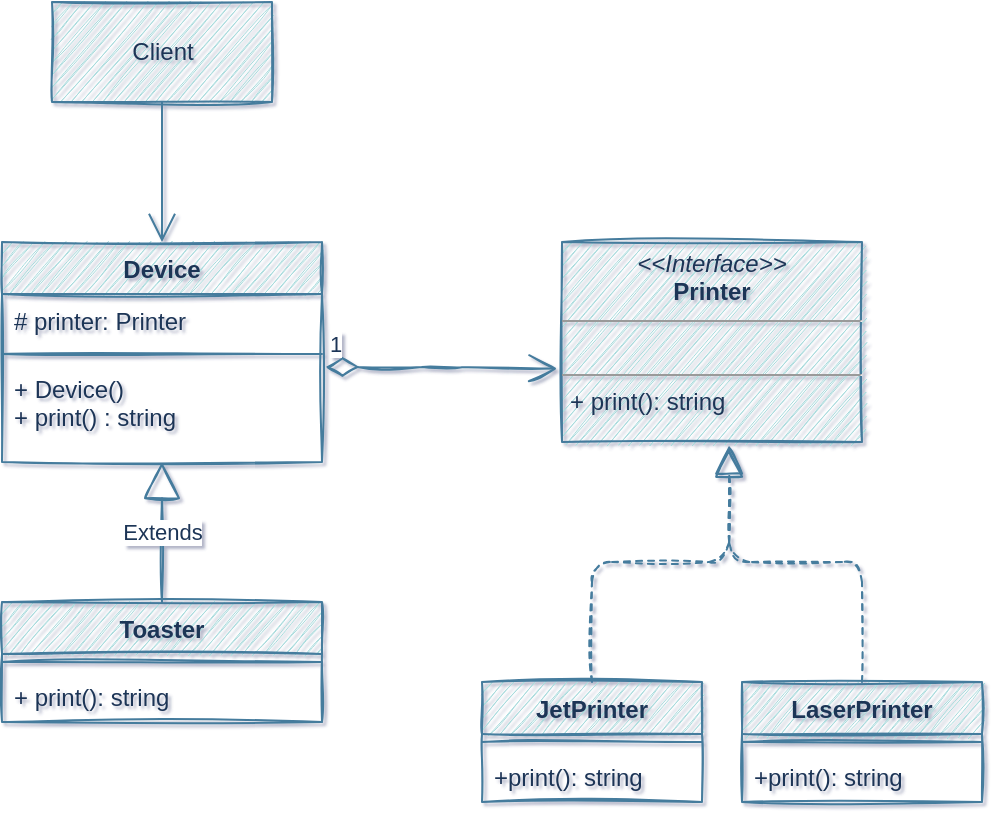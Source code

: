 <mxfile>
    <diagram id="Sa5WgoowU1iVQeGqPtDV" name="Page-1">
        <mxGraphModel dx="1345" dy="619" grid="1" gridSize="10" guides="1" tooltips="1" connect="1" arrows="1" fold="1" page="1" pageScale="1" pageWidth="827" pageHeight="1169" background="#FFFFFF" math="0" shadow="1">
            <root>
                <mxCell id="0"/>
                <mxCell id="1" parent="0"/>
                <mxCell id="2" value="&lt;p style=&quot;margin: 0px ; margin-top: 4px ; text-align: center&quot;&gt;&lt;i&gt;&amp;lt;&amp;lt;Interface&amp;gt;&amp;gt;&lt;/i&gt;&lt;br&gt;&lt;b&gt;Printer&lt;/b&gt;&lt;/p&gt;&lt;hr size=&quot;1&quot;&gt;&lt;p style=&quot;margin: 0px ; margin-left: 4px&quot;&gt;&lt;br&gt;&lt;/p&gt;&lt;hr size=&quot;1&quot;&gt;&lt;p style=&quot;margin: 0px ; margin-left: 4px&quot;&gt;+ print(): string&lt;br&gt;&lt;br&gt;&lt;/p&gt;" style="verticalAlign=top;align=left;overflow=fill;fontSize=12;fontFamily=Helvetica;html=1;fillColor=#A8DADC;strokeColor=#457B9D;fontColor=#1D3557;sketch=1;" vertex="1" parent="1">
                    <mxGeometry x="480" y="220" width="150" height="100" as="geometry"/>
                </mxCell>
                <mxCell id="3" value="Device" style="swimlane;fontStyle=1;align=center;verticalAlign=top;childLayout=stackLayout;horizontal=1;startSize=26;horizontalStack=0;resizeParent=1;resizeParentMax=0;resizeLast=0;collapsible=1;marginBottom=0;fillColor=#A8DADC;strokeColor=#457B9D;fontColor=#1D3557;sketch=1;" vertex="1" parent="1">
                    <mxGeometry x="200" y="220" width="160" height="110" as="geometry"/>
                </mxCell>
                <mxCell id="4" value="# printer: Printer" style="text;strokeColor=none;fillColor=none;align=left;verticalAlign=top;spacingLeft=4;spacingRight=4;overflow=hidden;rotatable=0;points=[[0,0.5],[1,0.5]];portConstraint=eastwest;fontColor=#1D3557;sketch=1;" vertex="1" parent="3">
                    <mxGeometry y="26" width="160" height="26" as="geometry"/>
                </mxCell>
                <mxCell id="5" value="" style="line;strokeWidth=1;fillColor=none;align=left;verticalAlign=middle;spacingTop=-1;spacingLeft=3;spacingRight=3;rotatable=0;labelPosition=right;points=[];portConstraint=eastwest;strokeColor=#457B9D;fontColor=#1D3557;labelBackgroundColor=#F1FAEE;sketch=1;" vertex="1" parent="3">
                    <mxGeometry y="52" width="160" height="8" as="geometry"/>
                </mxCell>
                <mxCell id="6" value="+ Device()&#10;+ print() : string" style="text;strokeColor=none;fillColor=none;align=left;verticalAlign=top;spacingLeft=4;spacingRight=4;overflow=hidden;rotatable=0;points=[[0,0.5],[1,0.5]];portConstraint=eastwest;fontColor=#1D3557;sketch=1;" vertex="1" parent="3">
                    <mxGeometry y="60" width="160" height="50" as="geometry"/>
                </mxCell>
                <mxCell id="7" value="Toaster" style="swimlane;fontStyle=1;align=center;verticalAlign=top;childLayout=stackLayout;horizontal=1;startSize=26;horizontalStack=0;resizeParent=1;resizeParentMax=0;resizeLast=0;collapsible=1;marginBottom=0;fillColor=#A8DADC;strokeColor=#457B9D;fontColor=#1D3557;sketch=1;" vertex="1" parent="1">
                    <mxGeometry x="200" y="400" width="160" height="60" as="geometry"/>
                </mxCell>
                <mxCell id="9" value="" style="line;strokeWidth=1;fillColor=none;align=left;verticalAlign=middle;spacingTop=-1;spacingLeft=3;spacingRight=3;rotatable=0;labelPosition=right;points=[];portConstraint=eastwest;strokeColor=#457B9D;fontColor=#1D3557;labelBackgroundColor=#F1FAEE;sketch=1;" vertex="1" parent="7">
                    <mxGeometry y="26" width="160" height="8" as="geometry"/>
                </mxCell>
                <mxCell id="10" value="+ print(): string" style="text;strokeColor=none;fillColor=none;align=left;verticalAlign=top;spacingLeft=4;spacingRight=4;overflow=hidden;rotatable=0;points=[[0,0.5],[1,0.5]];portConstraint=eastwest;fontColor=#1D3557;sketch=1;" vertex="1" parent="7">
                    <mxGeometry y="34" width="160" height="26" as="geometry"/>
                </mxCell>
                <mxCell id="11" value="LaserPrinter" style="swimlane;fontStyle=1;align=center;verticalAlign=top;childLayout=stackLayout;horizontal=1;startSize=26;horizontalStack=0;resizeParent=1;resizeParentMax=0;resizeLast=0;collapsible=1;marginBottom=0;rounded=0;fillColor=#A8DADC;strokeColor=#457B9D;fontColor=#1D3557;sketch=1;" vertex="1" parent="1">
                    <mxGeometry x="570" y="440" width="120" height="60" as="geometry"/>
                </mxCell>
                <mxCell id="13" value="" style="line;strokeWidth=1;fillColor=none;align=left;verticalAlign=middle;spacingTop=-1;spacingLeft=3;spacingRight=3;rotatable=0;labelPosition=right;points=[];portConstraint=eastwest;strokeColor=#457B9D;fontColor=#1D3557;labelBackgroundColor=#F1FAEE;sketch=1;" vertex="1" parent="11">
                    <mxGeometry y="26" width="120" height="8" as="geometry"/>
                </mxCell>
                <mxCell id="14" value="+print(): string" style="text;strokeColor=none;fillColor=none;align=left;verticalAlign=top;spacingLeft=4;spacingRight=4;overflow=hidden;rotatable=0;points=[[0,0.5],[1,0.5]];portConstraint=eastwest;fontColor=#1D3557;sketch=1;" vertex="1" parent="11">
                    <mxGeometry y="34" width="120" height="26" as="geometry"/>
                </mxCell>
                <mxCell id="19" value="JetPrinter" style="swimlane;fontStyle=1;align=center;verticalAlign=top;childLayout=stackLayout;horizontal=1;startSize=26;horizontalStack=0;resizeParent=1;resizeParentMax=0;resizeLast=0;collapsible=1;marginBottom=0;rounded=0;fillColor=#A8DADC;strokeColor=#457B9D;fontColor=#1D3557;sketch=1;" vertex="1" parent="1">
                    <mxGeometry x="440" y="440" width="110" height="60" as="geometry"/>
                </mxCell>
                <mxCell id="20" value="" style="line;strokeWidth=1;fillColor=none;align=left;verticalAlign=middle;spacingTop=-1;spacingLeft=3;spacingRight=3;rotatable=0;labelPosition=right;points=[];portConstraint=eastwest;strokeColor=#457B9D;fontColor=#1D3557;labelBackgroundColor=#F1FAEE;sketch=1;" vertex="1" parent="19">
                    <mxGeometry y="26" width="110" height="8" as="geometry"/>
                </mxCell>
                <mxCell id="21" value="+print(): string" style="text;strokeColor=none;fillColor=none;align=left;verticalAlign=top;spacingLeft=4;spacingRight=4;overflow=hidden;rotatable=0;points=[[0,0.5],[1,0.5]];portConstraint=eastwest;fontColor=#1D3557;sketch=1;" vertex="1" parent="19">
                    <mxGeometry y="34" width="110" height="26" as="geometry"/>
                </mxCell>
                <mxCell id="23" value="" style="endArrow=block;dashed=1;endFill=0;endSize=12;html=1;fontColor=#1D3557;strokeColor=#457B9D;fillColor=#A8DADC;exitX=0.5;exitY=0;exitDx=0;exitDy=0;entryX=0.557;entryY=1.033;entryDx=0;entryDy=0;entryPerimeter=0;edgeStyle=orthogonalEdgeStyle;sketch=1;" edge="1" parent="1" source="19" target="2">
                    <mxGeometry width="160" relative="1" as="geometry">
                        <mxPoint x="330" y="320" as="sourcePoint"/>
                        <mxPoint x="490" y="320" as="targetPoint"/>
                    </mxGeometry>
                </mxCell>
                <mxCell id="24" value="" style="endArrow=block;dashed=1;endFill=0;endSize=12;html=1;fontColor=#1D3557;strokeColor=#457B9D;fillColor=#A8DADC;exitX=0.5;exitY=0;exitDx=0;exitDy=0;entryX=0.557;entryY=1.017;entryDx=0;entryDy=0;entryPerimeter=0;edgeStyle=orthogonalEdgeStyle;sketch=1;" edge="1" parent="1" source="11" target="2">
                    <mxGeometry width="160" relative="1" as="geometry">
                        <mxPoint x="330" y="320" as="sourcePoint"/>
                        <mxPoint x="490" y="320" as="targetPoint"/>
                    </mxGeometry>
                </mxCell>
                <mxCell id="31" value="1" style="endArrow=open;html=1;endSize=12;startArrow=diamondThin;startSize=14;startFill=0;edgeStyle=orthogonalEdgeStyle;align=left;verticalAlign=bottom;fontColor=#1D3557;strokeColor=#457B9D;fillColor=#A8DADC;entryX=-0.016;entryY=0.633;entryDx=0;entryDy=0;entryPerimeter=0;exitX=1.011;exitY=0.05;exitDx=0;exitDy=0;exitPerimeter=0;sketch=1;" edge="1" parent="1" source="6" target="2">
                    <mxGeometry x="-1" y="3" relative="1" as="geometry">
                        <mxPoint x="330" y="320" as="sourcePoint"/>
                        <mxPoint x="490" y="320" as="targetPoint"/>
                    </mxGeometry>
                </mxCell>
                <mxCell id="32" value="Extends" style="endArrow=block;endSize=16;endFill=0;html=1;fontColor=#1D3557;strokeColor=#457B9D;fillColor=#A8DADC;exitX=0.5;exitY=0;exitDx=0;exitDy=0;entryX=0.5;entryY=1;entryDx=0;entryDy=0;entryPerimeter=0;sketch=1;" edge="1" parent="1" source="7" target="6">
                    <mxGeometry width="160" relative="1" as="geometry">
                        <mxPoint x="330" y="320" as="sourcePoint"/>
                        <mxPoint x="490" y="320" as="targetPoint"/>
                    </mxGeometry>
                </mxCell>
                <mxCell id="33" value="Client" style="html=1;rounded=0;sketch=1;fontColor=#1D3557;strokeColor=#457B9D;fillColor=#A8DADC;" vertex="1" parent="1">
                    <mxGeometry x="225" y="100" width="110" height="50" as="geometry"/>
                </mxCell>
                <mxCell id="34" value="" style="endArrow=open;endFill=1;endSize=12;html=1;fontColor=#1D3557;strokeColor=#457B9D;fillColor=#A8DADC;exitX=0.5;exitY=1;exitDx=0;exitDy=0;entryX=0.5;entryY=0;entryDx=0;entryDy=0;" edge="1" parent="1" source="33" target="3">
                    <mxGeometry width="160" relative="1" as="geometry">
                        <mxPoint x="330" y="320" as="sourcePoint"/>
                        <mxPoint x="490" y="320" as="targetPoint"/>
                    </mxGeometry>
                </mxCell>
            </root>
        </mxGraphModel>
    </diagram>
</mxfile>